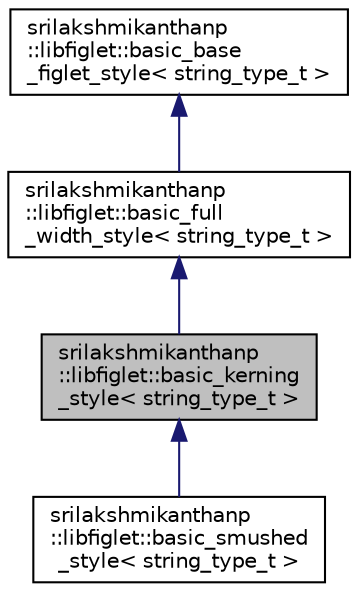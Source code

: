 digraph "srilakshmikanthanp::libfiglet::basic_kerning_style&lt; string_type_t &gt;"
{
 // LATEX_PDF_SIZE
  edge [fontname="Helvetica",fontsize="10",labelfontname="Helvetica",labelfontsize="10"];
  node [fontname="Helvetica",fontsize="10",shape=record];
  Node1 [label="srilakshmikanthanp\l::libfiglet::basic_kerning\l_style\< string_type_t \>",height=0.2,width=0.4,color="black", fillcolor="grey75", style="filled", fontcolor="black",tooltip="Figlet kerning style."];
  Node2 -> Node1 [dir="back",color="midnightblue",fontsize="10",style="solid",fontname="Helvetica"];
  Node2 [label="srilakshmikanthanp\l::libfiglet::basic_full\l_width_style\< string_type_t \>",height=0.2,width=0.4,color="black", fillcolor="white", style="filled",URL="$structsrilakshmikanthanp_1_1libfiglet_1_1basic__full__width__style.html",tooltip="Figlet full width style."];
  Node3 -> Node2 [dir="back",color="midnightblue",fontsize="10",style="solid",fontname="Helvetica"];
  Node3 [label="srilakshmikanthanp\l::libfiglet::basic_base\l_figlet_style\< string_type_t \>",height=0.2,width=0.4,color="black", fillcolor="white", style="filled",URL="$structsrilakshmikanthanp_1_1libfiglet_1_1basic__base__figlet__style.html",tooltip="Base Style Type for Figlet."];
  Node1 -> Node4 [dir="back",color="midnightblue",fontsize="10",style="solid",fontname="Helvetica"];
  Node4 [label="srilakshmikanthanp\l::libfiglet::basic_smushed\l_style\< string_type_t \>",height=0.2,width=0.4,color="black", fillcolor="white", style="filled",URL="$structsrilakshmikanthanp_1_1libfiglet_1_1basic__smushed__style.html",tooltip="Figlet smushed style."];
}
